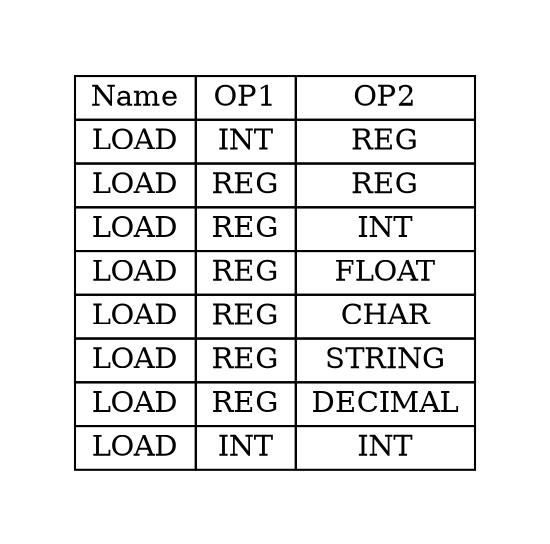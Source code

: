 digraph{
graph [pad="0.5", nodesep="0.5", ranksep="2" ]
node [shape=plain]
Foo [label=<
<table border="0" cellborder="1" cellspacing="0">
<tr><td> Name </td> <td> OP1 </td><td> OP2 </td> </tr>
<tr><td> LOAD </td><td> INT </td><td> REG </td> </tr>
<tr><td> LOAD </td><td> REG </td><td> REG </td> </tr>
<tr><td> LOAD </td><td> REG </td><td> INT </td> </tr>
<tr><td> LOAD </td><td> REG </td><td> FLOAT </td> </tr>
<tr><td> LOAD </td><td> REG </td><td> CHAR </td> </tr>
<tr><td> LOAD </td><td> REG </td><td> STRING </td> </tr>
<tr><td> LOAD </td><td> REG </td><td> DECIMAL </td> </tr>
<tr><td> LOAD </td><td> INT </td><td> INT </td> </tr>
</table>>];
}
